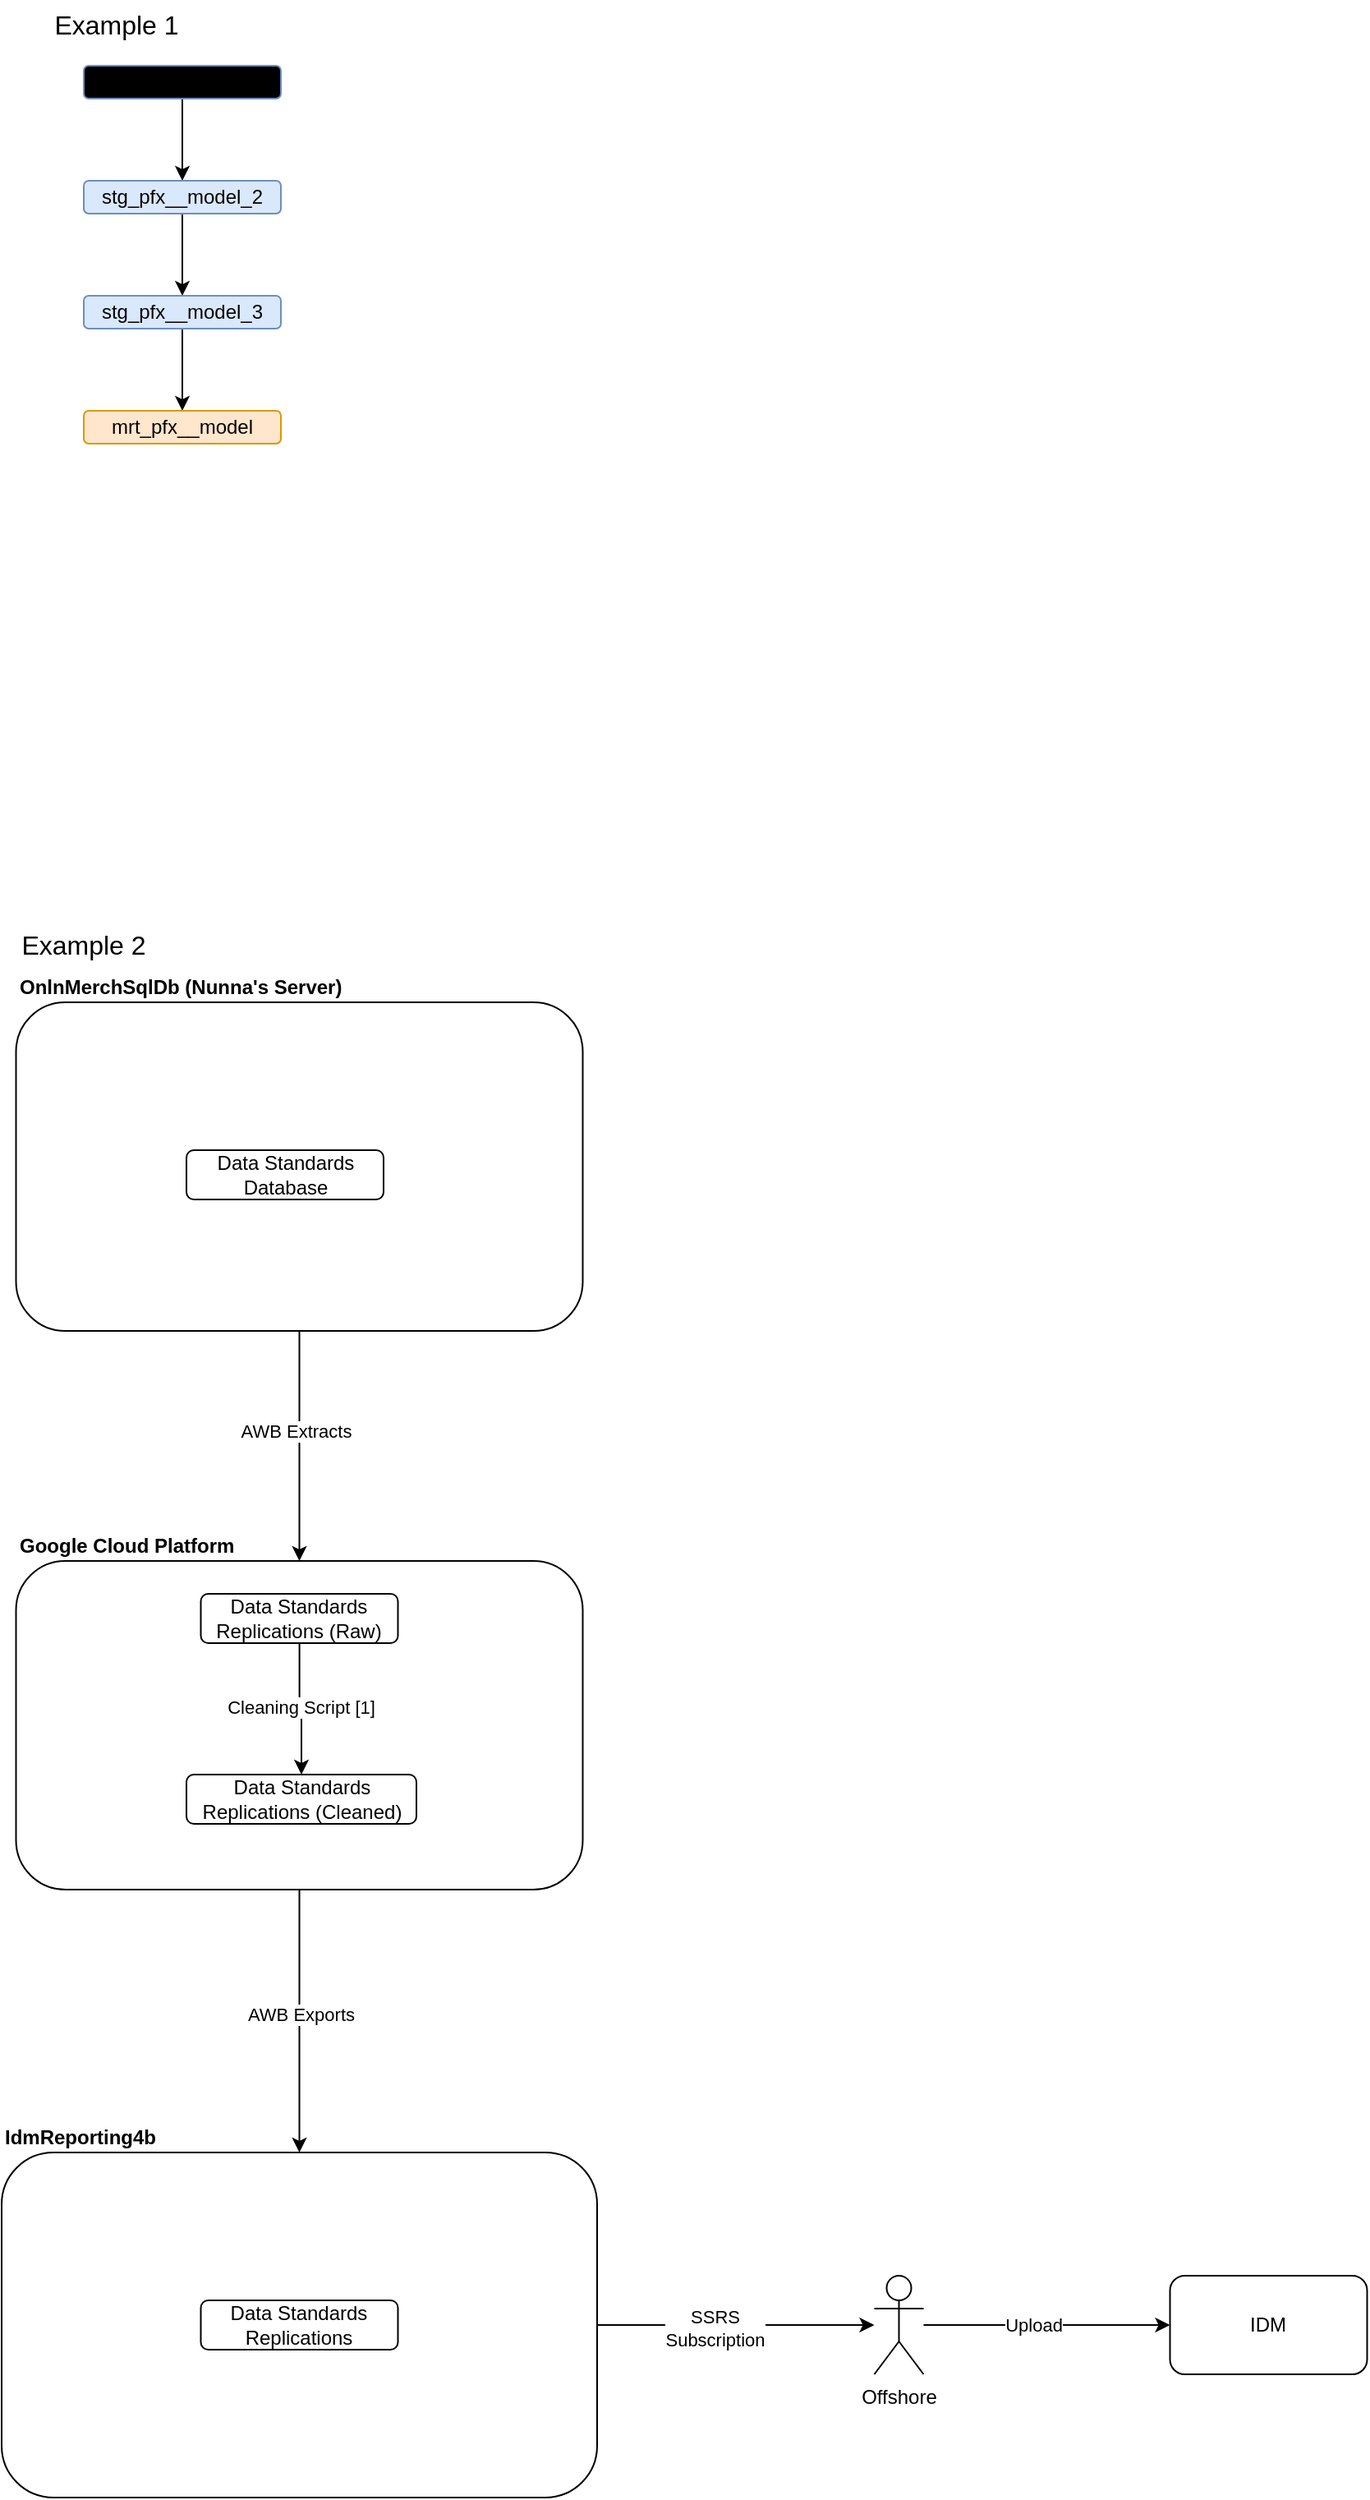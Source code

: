 <mxfile version="24.2.5" type="device">
  <diagram name="Page-1" id="BV4R-WYJL3o9ROG_tpTP">
    <mxGraphModel dx="2049" dy="1263" grid="1" gridSize="10" guides="1" tooltips="1" connect="1" arrows="1" fold="1" page="1" pageScale="1" pageWidth="850" pageHeight="1100" math="0" shadow="0">
      <root>
        <mxCell id="0" />
        <mxCell id="1" parent="0" />
        <mxCell id="_3NxSTlkWmRdaM0XesML-4" value="" style="edgeStyle=orthogonalEdgeStyle;rounded=0;orthogonalLoop=1;jettySize=auto;html=1;" parent="1" source="_3NxSTlkWmRdaM0XesML-1" target="_3NxSTlkWmRdaM0XesML-2" edge="1">
          <mxGeometry relative="1" as="geometry" />
        </mxCell>
        <mxCell id="_3NxSTlkWmRdaM0XesML-1" value="stg_pfx__model_1" style="rounded=1;whiteSpace=wrap;html=1;fillColor=#d;strokeColor=#6c8ebf;" parent="1" vertex="1">
          <mxGeometry x="230" y="140" width="120" height="20" as="geometry" />
        </mxCell>
        <mxCell id="_3NxSTlkWmRdaM0XesML-6" value="" style="edgeStyle=orthogonalEdgeStyle;rounded=0;orthogonalLoop=1;jettySize=auto;html=1;" parent="1" source="_3NxSTlkWmRdaM0XesML-2" target="_3NxSTlkWmRdaM0XesML-5" edge="1">
          <mxGeometry relative="1" as="geometry" />
        </mxCell>
        <mxCell id="_3NxSTlkWmRdaM0XesML-2" value="stg_pfx__model_2" style="rounded=1;whiteSpace=wrap;html=1;fillColor=#dae8fc;strokeColor=#6c8ebf;" parent="1" vertex="1">
          <mxGeometry x="230" y="210" width="120" height="20" as="geometry" />
        </mxCell>
        <mxCell id="_3NxSTlkWmRdaM0XesML-9" value="" style="edgeStyle=orthogonalEdgeStyle;rounded=0;orthogonalLoop=1;jettySize=auto;html=1;" parent="1" source="_3NxSTlkWmRdaM0XesML-5" target="_3NxSTlkWmRdaM0XesML-7" edge="1">
          <mxGeometry relative="1" as="geometry" />
        </mxCell>
        <mxCell id="_3NxSTlkWmRdaM0XesML-5" value="stg_pfx__model_3" style="rounded=1;whiteSpace=wrap;html=1;fillColor=#dae8fc;strokeColor=#6c8ebf;" parent="1" vertex="1">
          <mxGeometry x="230" y="280" width="120" height="20" as="geometry" />
        </mxCell>
        <mxCell id="_3NxSTlkWmRdaM0XesML-7" value="mrt&lt;span style=&quot;background-color: initial;&quot;&gt;_pfx__model&lt;/span&gt;" style="rounded=1;whiteSpace=wrap;html=1;fillColor=#ffe6cc;strokeColor=#d79b00;" parent="1" vertex="1">
          <mxGeometry x="230" y="350" width="120" height="20" as="geometry" />
        </mxCell>
        <mxCell id="SWALquGE3VV8JeGD1cnJ-21" style="edgeStyle=orthogonalEdgeStyle;rounded=0;orthogonalLoop=1;jettySize=auto;html=1;entryX=0.5;entryY=0;entryDx=0;entryDy=0;" edge="1" parent="1" source="SWALquGE3VV8JeGD1cnJ-23" target="SWALquGE3VV8JeGD1cnJ-29">
          <mxGeometry relative="1" as="geometry" />
        </mxCell>
        <mxCell id="SWALquGE3VV8JeGD1cnJ-22" value="AWB Extracts" style="edgeLabel;html=1;align=center;verticalAlign=middle;resizable=0;points=[];" vertex="1" connectable="0" parent="SWALquGE3VV8JeGD1cnJ-21">
          <mxGeometry x="-0.133" y="-3" relative="1" as="geometry">
            <mxPoint as="offset" />
          </mxGeometry>
        </mxCell>
        <mxCell id="SWALquGE3VV8JeGD1cnJ-23" value="OnlnMerchSqlDb (Nunna&#39;s Server)" style="rounded=1;whiteSpace=wrap;html=1;align=left;labelPosition=center;verticalLabelPosition=top;verticalAlign=bottom;fontStyle=1" vertex="1" parent="1">
          <mxGeometry x="188.75" y="710" width="345" height="200" as="geometry" />
        </mxCell>
        <mxCell id="SWALquGE3VV8JeGD1cnJ-24" style="edgeStyle=orthogonalEdgeStyle;rounded=0;orthogonalLoop=1;jettySize=auto;html=1;" edge="1" parent="1" source="SWALquGE3VV8JeGD1cnJ-26" target="SWALquGE3VV8JeGD1cnJ-39">
          <mxGeometry relative="1" as="geometry" />
        </mxCell>
        <mxCell id="SWALquGE3VV8JeGD1cnJ-25" value="SSRS&lt;br&gt;Subscription" style="edgeLabel;html=1;align=center;verticalAlign=middle;resizable=0;points=[];" vertex="1" connectable="0" parent="SWALquGE3VV8JeGD1cnJ-24">
          <mxGeometry x="-0.153" y="-2" relative="1" as="geometry">
            <mxPoint as="offset" />
          </mxGeometry>
        </mxCell>
        <mxCell id="SWALquGE3VV8JeGD1cnJ-26" value="IdmReporting4b" style="rounded=1;whiteSpace=wrap;html=1;fontStyle=1;align=left;labelPosition=center;verticalLabelPosition=top;verticalAlign=bottom;" vertex="1" parent="1">
          <mxGeometry x="180" y="1410" width="362.5" height="210" as="geometry" />
        </mxCell>
        <mxCell id="SWALquGE3VV8JeGD1cnJ-27" style="edgeStyle=orthogonalEdgeStyle;rounded=0;orthogonalLoop=1;jettySize=auto;html=1;entryX=0.5;entryY=0;entryDx=0;entryDy=0;" edge="1" parent="1" source="SWALquGE3VV8JeGD1cnJ-29" target="SWALquGE3VV8JeGD1cnJ-26">
          <mxGeometry relative="1" as="geometry" />
        </mxCell>
        <mxCell id="SWALquGE3VV8JeGD1cnJ-28" value="AWB Exports" style="edgeLabel;html=1;align=center;verticalAlign=middle;resizable=0;points=[];" vertex="1" connectable="0" parent="SWALquGE3VV8JeGD1cnJ-27">
          <mxGeometry x="-0.2" y="1" relative="1" as="geometry">
            <mxPoint x="-1" y="12" as="offset" />
          </mxGeometry>
        </mxCell>
        <mxCell id="SWALquGE3VV8JeGD1cnJ-29" value="Google Cloud Platform" style="rounded=1;whiteSpace=wrap;html=1;align=left;labelPosition=center;verticalLabelPosition=top;verticalAlign=bottom;fontStyle=1" vertex="1" parent="1">
          <mxGeometry x="188.75" y="1050" width="345" height="200" as="geometry" />
        </mxCell>
        <mxCell id="SWALquGE3VV8JeGD1cnJ-30" value="Data Standards Replications (Cleaned)" style="rounded=1;whiteSpace=wrap;html=1;" vertex="1" parent="1">
          <mxGeometry x="292.5" y="1180" width="140" height="30" as="geometry" />
        </mxCell>
        <mxCell id="SWALquGE3VV8JeGD1cnJ-31" value="Data Standards Database" style="rounded=1;whiteSpace=wrap;html=1;" vertex="1" parent="1">
          <mxGeometry x="292.5" y="800" width="120" height="30" as="geometry" />
        </mxCell>
        <mxCell id="SWALquGE3VV8JeGD1cnJ-32" value="" style="edgeStyle=orthogonalEdgeStyle;rounded=0;orthogonalLoop=1;jettySize=auto;html=1;" edge="1" parent="1" source="SWALquGE3VV8JeGD1cnJ-34" target="SWALquGE3VV8JeGD1cnJ-30">
          <mxGeometry relative="1" as="geometry" />
        </mxCell>
        <mxCell id="SWALquGE3VV8JeGD1cnJ-33" value="Cleaning Script [1]" style="edgeLabel;html=1;align=center;verticalAlign=middle;resizable=0;points=[];" vertex="1" connectable="0" parent="SWALquGE3VV8JeGD1cnJ-32">
          <mxGeometry x="-0.2" y="3" relative="1" as="geometry">
            <mxPoint x="-3" y="6" as="offset" />
          </mxGeometry>
        </mxCell>
        <mxCell id="SWALquGE3VV8JeGD1cnJ-34" value="Data Standards Replications (Raw)" style="rounded=1;whiteSpace=wrap;html=1;" vertex="1" parent="1">
          <mxGeometry x="301.25" y="1070" width="120" height="30" as="geometry" />
        </mxCell>
        <mxCell id="SWALquGE3VV8JeGD1cnJ-35" value="Data Standards Replications" style="rounded=1;whiteSpace=wrap;html=1;" vertex="1" parent="1">
          <mxGeometry x="301.25" y="1500" width="120" height="30" as="geometry" />
        </mxCell>
        <mxCell id="SWALquGE3VV8JeGD1cnJ-36" style="edgeStyle=orthogonalEdgeStyle;rounded=0;orthogonalLoop=1;jettySize=auto;html=1;exitX=0.5;exitY=1;exitDx=0;exitDy=0;" edge="1" parent="1" source="SWALquGE3VV8JeGD1cnJ-31" target="SWALquGE3VV8JeGD1cnJ-31">
          <mxGeometry relative="1" as="geometry" />
        </mxCell>
        <mxCell id="SWALquGE3VV8JeGD1cnJ-37" style="edgeStyle=orthogonalEdgeStyle;rounded=0;orthogonalLoop=1;jettySize=auto;html=1;entryX=0;entryY=0.5;entryDx=0;entryDy=0;" edge="1" parent="1" source="SWALquGE3VV8JeGD1cnJ-39" target="SWALquGE3VV8JeGD1cnJ-40">
          <mxGeometry relative="1" as="geometry" />
        </mxCell>
        <mxCell id="SWALquGE3VV8JeGD1cnJ-38" value="Upload" style="edgeLabel;html=1;align=center;verticalAlign=middle;resizable=0;points=[];" vertex="1" connectable="0" parent="SWALquGE3VV8JeGD1cnJ-37">
          <mxGeometry x="-0.117" relative="1" as="geometry">
            <mxPoint as="offset" />
          </mxGeometry>
        </mxCell>
        <mxCell id="SWALquGE3VV8JeGD1cnJ-39" value="Offshore" style="shape=umlActor;verticalLabelPosition=bottom;verticalAlign=top;html=1;outlineConnect=0;" vertex="1" parent="1">
          <mxGeometry x="711.25" y="1485" width="30" height="60" as="geometry" />
        </mxCell>
        <mxCell id="SWALquGE3VV8JeGD1cnJ-40" value="IDM" style="rounded=1;whiteSpace=wrap;html=1;" vertex="1" parent="1">
          <mxGeometry x="891.25" y="1485" width="120" height="60" as="geometry" />
        </mxCell>
        <mxCell id="SWALquGE3VV8JeGD1cnJ-41" value="&lt;font style=&quot;font-size: 16px;&quot;&gt;Example 1&lt;/font&gt;" style="text;html=1;align=center;verticalAlign=middle;whiteSpace=wrap;rounded=0;" vertex="1" parent="1">
          <mxGeometry x="200" y="100" width="100" height="30" as="geometry" />
        </mxCell>
        <mxCell id="SWALquGE3VV8JeGD1cnJ-42" value="&lt;font style=&quot;font-size: 16px;&quot;&gt;Example 2&lt;/font&gt;" style="text;html=1;align=center;verticalAlign=middle;whiteSpace=wrap;rounded=0;" vertex="1" parent="1">
          <mxGeometry x="180" y="660" width="100" height="30" as="geometry" />
        </mxCell>
      </root>
    </mxGraphModel>
  </diagram>
</mxfile>
